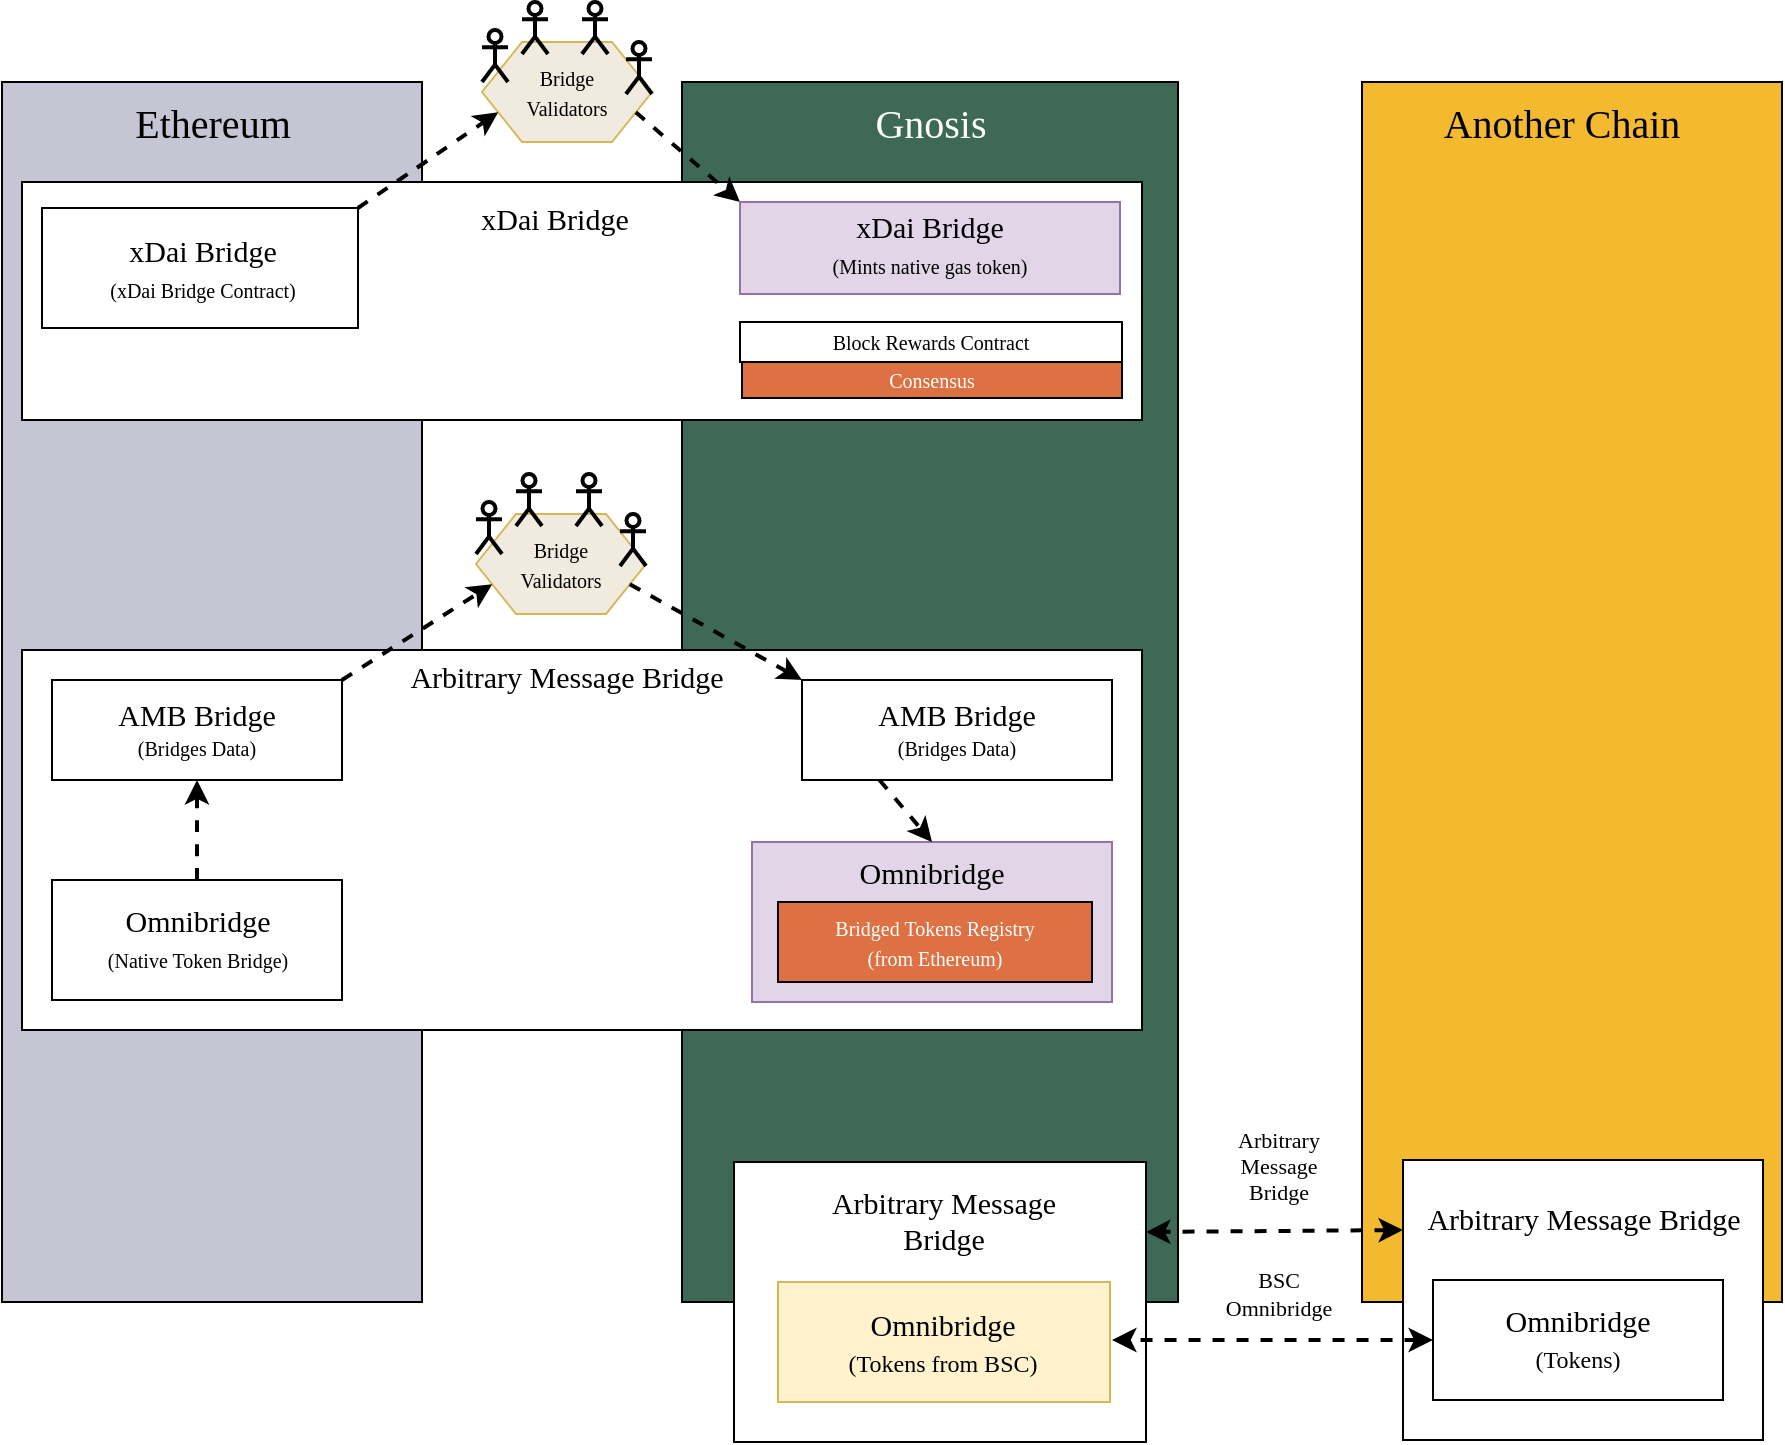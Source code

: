 <mxfile>
    <diagram id="1IMUGgoIapGqVG1Xilny" name="Page-1">
        <mxGraphModel dx="994" dy="796" grid="1" gridSize="10" guides="1" tooltips="1" connect="1" arrows="1" fold="1" page="1" pageScale="1" pageWidth="827" pageHeight="1169" math="0" shadow="0">
            <root>
                <mxCell id="0"/>
                <mxCell id="1" parent="0"/>
                <mxCell id="2" value="" style="rounded=0;whiteSpace=wrap;html=1;fontFamily=Comic Sans MS;labelBackgroundColor=#3E6957;fillColor=#3e6957;" vertex="1" parent="1">
                    <mxGeometry x="440" y="360" width="248" height="610" as="geometry"/>
                </mxCell>
                <mxCell id="3" value="" style="rounded=0;whiteSpace=wrap;html=1;fontFamily=Comic Sans MS;fontColor=none;noLabel=1;labelBackgroundColor=none;fillColor=#c6c5d4;" vertex="1" parent="1">
                    <mxGeometry x="100" y="360" width="210" height="610" as="geometry"/>
                </mxCell>
                <mxCell id="4" value="" style="rounded=0;whiteSpace=wrap;html=1;fontFamily=Comic Sans MS;" vertex="1" parent="1">
                    <mxGeometry x="110" y="644" width="560" height="190" as="geometry"/>
                </mxCell>
                <mxCell id="5" value="" style="rounded=0;whiteSpace=wrap;html=1;fontFamily=Comic Sans MS;" vertex="1" parent="1">
                    <mxGeometry x="110" y="410" width="560" height="119" as="geometry"/>
                </mxCell>
                <mxCell id="6" value="Ethereum" style="text;html=1;strokeColor=none;fillColor=none;align=center;verticalAlign=middle;whiteSpace=wrap;rounded=0;fontFamily=Comic Sans MS;fontSize=20;" vertex="1" parent="1">
                    <mxGeometry x="137.5" y="360" width="135" height="40" as="geometry"/>
                </mxCell>
                <mxCell id="7" value="Gnosis" style="text;html=1;strokeColor=none;fillColor=none;align=center;verticalAlign=middle;whiteSpace=wrap;rounded=0;fontFamily=Comic Sans MS;fontSize=20;fontColor=#FFFFFF;" vertex="1" parent="1">
                    <mxGeometry x="496.5" y="360" width="135" height="40" as="geometry"/>
                </mxCell>
                <mxCell id="8" value="" style="rounded=0;whiteSpace=wrap;html=1;fontFamily=Comic Sans MS;labelBackgroundColor=#3E6957;fillColor=#F3BA2F;" vertex="1" parent="1">
                    <mxGeometry x="780" y="360" width="210" height="610" as="geometry"/>
                </mxCell>
                <mxCell id="9" value="&lt;font color=&quot;#000000&quot;&gt;Another Chain&lt;/font&gt;" style="text;html=1;strokeColor=none;fillColor=none;align=center;verticalAlign=middle;whiteSpace=wrap;rounded=0;fontFamily=Comic Sans MS;fontSize=20;fontColor=#FFFFFF;" vertex="1" parent="1">
                    <mxGeometry x="790" y="360" width="180" height="40" as="geometry"/>
                </mxCell>
                <mxCell id="10" value="" style="group" vertex="1" connectable="0" parent="1">
                    <mxGeometry x="470" y="759" width="199" height="80" as="geometry"/>
                </mxCell>
                <mxCell id="11" value="" style="group" vertex="1" connectable="0" parent="10">
                    <mxGeometry x="5" y="-19" width="180" height="80" as="geometry"/>
                </mxCell>
                <mxCell id="12" value="" style="rounded=0;whiteSpace=wrap;html=1;fontFamily=Comic Sans MS;fillColor=#e1d5e7;strokeColor=#9673a6;" vertex="1" parent="11">
                    <mxGeometry width="180" height="80" as="geometry"/>
                </mxCell>
                <mxCell id="13" value="Omnibridge" style="text;html=1;strokeColor=none;fillColor=none;align=center;verticalAlign=middle;whiteSpace=wrap;rounded=0;fontFamily=Comic Sans MS;fontSize=15;" vertex="1" parent="11">
                    <mxGeometry x="5.85" width="168.293" height="30" as="geometry"/>
                </mxCell>
                <mxCell id="14" value="" style="group;fillColor=#e1d5e7;strokeColor=#9673a6;verticalAlign=middle;" vertex="1" connectable="0" parent="11">
                    <mxGeometry x="13" y="30" width="157" height="40" as="geometry"/>
                </mxCell>
                <mxCell id="15" value="&lt;font color=&quot;#ffffff&quot; style=&quot;font-size: 10px&quot;&gt;Bridged Tokens Registry&lt;br&gt;(from Ethereum)&lt;br&gt;&lt;/font&gt;" style="rounded=0;whiteSpace=wrap;html=1;fontFamily=Comic Sans MS;fillColor=#DD7143;" vertex="1" parent="14">
                    <mxGeometry width="157" height="40.0" as="geometry"/>
                </mxCell>
                <mxCell id="16" value="" style="group;fillColor=#fff2cc;strokeColor=#d6b656;" vertex="1" connectable="0" parent="1">
                    <mxGeometry x="466" y="900" width="206" height="140" as="geometry"/>
                </mxCell>
                <mxCell id="17" value="" style="rounded=0;whiteSpace=wrap;html=1;fontFamily=Comic Sans MS;" vertex="1" parent="16">
                    <mxGeometry width="206" height="140" as="geometry"/>
                </mxCell>
                <mxCell id="18" value="&lt;span style=&quot;font-size: 15px&quot;&gt;Arbitrary Message &lt;br&gt;Bridge&lt;/span&gt;" style="text;html=1;strokeColor=none;fillColor=none;align=center;verticalAlign=middle;whiteSpace=wrap;rounded=0;fontFamily=Comic Sans MS;" vertex="1" parent="16">
                    <mxGeometry x="20" y="2" width="170" height="54" as="geometry"/>
                </mxCell>
                <mxCell id="19" value="Arbitrary&lt;br&gt;Message&lt;br&gt;Bridge" style="endArrow=classic;startArrow=classic;html=1;fontFamily=Comic Sans MS;exitX=0;exitY=0.25;exitDx=0;exitDy=0;dashed=1;strokeWidth=2;labelBackgroundColor=none;entryX=1;entryY=0.25;entryDx=0;entryDy=0;" edge="1" parent="1" source="21" target="17">
                    <mxGeometry x="-0.031" y="-32" width="50" height="50" relative="1" as="geometry">
                        <mxPoint x="387" y="1149" as="sourcePoint"/>
                        <mxPoint x="455" y="954" as="targetPoint"/>
                        <mxPoint as="offset"/>
                    </mxGeometry>
                </mxCell>
                <mxCell id="20" value="" style="group;verticalAlign=top;horizontal=1;" vertex="1" connectable="0" parent="1">
                    <mxGeometry x="800.5" y="899" width="180" height="140" as="geometry"/>
                </mxCell>
                <mxCell id="21" value="" style="rounded=0;whiteSpace=wrap;html=1;fontFamily=Comic Sans MS;" vertex="1" parent="20">
                    <mxGeometry width="180" height="140" as="geometry"/>
                </mxCell>
                <mxCell id="22" value="&lt;span style=&quot;font-size: 15px&quot;&gt;Arbitrary Message Bridge&lt;/span&gt;" style="text;html=1;strokeColor=none;fillColor=none;align=center;verticalAlign=middle;whiteSpace=wrap;rounded=0;fontFamily=Comic Sans MS;" vertex="1" parent="20">
                    <mxGeometry x="10" y="10" width="160" height="37.33" as="geometry"/>
                </mxCell>
                <mxCell id="23" value="" style="group" vertex="1" connectable="0" parent="20">
                    <mxGeometry x="15" y="60" width="145" height="60" as="geometry"/>
                </mxCell>
                <mxCell id="24" value="" style="rounded=0;whiteSpace=wrap;html=1;fontFamily=Comic Sans MS;" vertex="1" parent="23">
                    <mxGeometry width="145" height="60" as="geometry"/>
                </mxCell>
                <mxCell id="25" value="Omnibridge&lt;br&gt;&lt;font style=&quot;font-size: 12px&quot;&gt;(Tokens)&lt;/font&gt;" style="text;html=1;strokeColor=none;fillColor=none;align=center;verticalAlign=middle;whiteSpace=wrap;rounded=0;fontFamily=Comic Sans MS;fontSize=15;" vertex="1" parent="23">
                    <mxGeometry x="8.529" y="14" width="127.941" height="30" as="geometry"/>
                </mxCell>
                <mxCell id="26" value="" style="group" vertex="1" connectable="0" parent="1">
                    <mxGeometry x="488" y="979" width="166" height="60" as="geometry"/>
                </mxCell>
                <mxCell id="27" value="" style="rounded=0;whiteSpace=wrap;html=1;fontFamily=Comic Sans MS;fillColor=#fff2cc;strokeColor=#d6b656;" vertex="1" parent="26">
                    <mxGeometry y="-19" width="166.0" height="60" as="geometry"/>
                </mxCell>
                <mxCell id="28" value="Omnibridge&lt;br&gt;&lt;font style=&quot;font-size: 12px&quot;&gt;(Tokens from BSC)&lt;/font&gt;" style="text;html=1;strokeColor=none;fillColor=none;align=center;verticalAlign=middle;whiteSpace=wrap;rounded=0;fontFamily=Comic Sans MS;fontSize=15;" vertex="1" parent="26">
                    <mxGeometry x="5.399" y="-4" width="155.203" height="30" as="geometry"/>
                </mxCell>
                <mxCell id="29" value="BSC&lt;br&gt;Omnibridge" style="endArrow=classic;startArrow=classic;html=1;fontFamily=Comic Sans MS;exitX=0;exitY=0.5;exitDx=0;exitDy=0;dashed=1;strokeWidth=2;labelBackgroundColor=none;" edge="1" parent="1" source="24">
                    <mxGeometry x="-0.022" y="-23" width="50" height="50" relative="1" as="geometry">
                        <mxPoint x="387" y="979" as="sourcePoint"/>
                        <mxPoint x="655" y="989" as="targetPoint"/>
                        <mxPoint x="1" as="offset"/>
                    </mxGeometry>
                </mxCell>
                <mxCell id="30" value="&lt;font style=&quot;font-size: 10px&quot;&gt;Bridge &lt;br&gt;Validators&lt;/font&gt;" style="shape=hexagon;perimeter=hexagonPerimeter2;whiteSpace=wrap;html=1;fixedSize=1;fillColor=#F0EBDE;strokeColor=#d6b656;fontFamily=Comic Sans MS;rounded=0;size=20;" vertex="1" parent="1">
                    <mxGeometry x="340" y="340" width="85" height="50" as="geometry"/>
                </mxCell>
                <mxCell id="31" value="" style="endArrow=classic;html=1;exitX=1;exitY=0.75;exitDx=0;exitDy=0;entryX=0;entryY=0;entryDx=0;entryDy=0;strokeWidth=2;fontFamily=Comic Sans MS;labelBackgroundColor=none;rounded=0;curved=1;dashed=1;" edge="1" parent="1" source="30" target="59">
                    <mxGeometry x="-0.079" y="46" width="50" height="50" relative="1" as="geometry">
                        <mxPoint x="532.07" y="591" as="sourcePoint"/>
                        <mxPoint x="547.04" y="430" as="targetPoint"/>
                        <mxPoint x="-1" as="offset"/>
                    </mxGeometry>
                </mxCell>
                <mxCell id="32" value="" style="endArrow=classic;dashed=1;html=1;strokeWidth=2;entryX=0;entryY=0.75;entryDx=0;entryDy=0;exitX=1;exitY=0;exitDx=0;exitDy=0;endFill=1;fontFamily=Comic Sans MS;labelBackgroundColor=none;rounded=0;curved=1;" edge="1" parent="1" source="46" target="30">
                    <mxGeometry x="-0.093" y="46" width="50" height="50" relative="1" as="geometry">
                        <mxPoint x="309.999" y="426" as="sourcePoint"/>
                        <mxPoint x="337.07" y="591" as="targetPoint"/>
                        <mxPoint as="offset"/>
                    </mxGeometry>
                </mxCell>
                <mxCell id="33" value="" style="shape=umlActor;verticalLabelPosition=bottom;verticalAlign=top;html=1;outlineConnect=0;fontFamily=Comic Sans MS;fontSize=13;fontColor=#FFFFFF;strokeColor=default;strokeWidth=2;fillColor=none;rounded=0;" vertex="1" parent="1">
                    <mxGeometry x="412" y="340" width="13" height="26" as="geometry"/>
                </mxCell>
                <mxCell id="34" value="" style="group" vertex="1" connectable="0" parent="1">
                    <mxGeometry x="286" y="400" width="180" height="70" as="geometry"/>
                </mxCell>
                <mxCell id="35" value="xDai Bridge" style="text;html=1;strokeColor=none;fillColor=none;align=center;verticalAlign=middle;whiteSpace=wrap;rounded=0;fontFamily=Comic Sans MS;fontSize=15;" vertex="1" parent="34">
                    <mxGeometry x="10.588" y="13" width="158.824" height="30" as="geometry"/>
                </mxCell>
                <mxCell id="36" value="" style="shape=umlActor;verticalLabelPosition=bottom;verticalAlign=top;html=1;outlineConnect=0;fontFamily=Comic Sans MS;fontSize=13;fontColor=#FFFFFF;strokeColor=default;strokeWidth=2;fillColor=none;rounded=0;" vertex="1" parent="1">
                    <mxGeometry x="340" y="334" width="13" height="26" as="geometry"/>
                </mxCell>
                <mxCell id="37" value="" style="shape=umlActor;verticalLabelPosition=bottom;verticalAlign=top;html=1;outlineConnect=0;fontFamily=Comic Sans MS;fontSize=13;fontColor=#FFFFFF;strokeColor=default;strokeWidth=2;fillColor=none;rounded=0;" vertex="1" parent="1">
                    <mxGeometry x="360" y="320" width="13" height="26" as="geometry"/>
                </mxCell>
                <mxCell id="38" value="" style="shape=umlActor;verticalLabelPosition=bottom;verticalAlign=top;html=1;outlineConnect=0;fontFamily=Comic Sans MS;fontSize=13;fontColor=#FFFFFF;strokeColor=default;strokeWidth=2;fillColor=none;rounded=0;" vertex="1" parent="1">
                    <mxGeometry x="390" y="320" width="13" height="26" as="geometry"/>
                </mxCell>
                <mxCell id="39" value="&lt;span style=&quot;font-size: 15px&quot;&gt;Arbitrary Message Bridge&lt;/span&gt;" style="text;html=1;strokeColor=none;fillColor=none;align=center;verticalAlign=middle;whiteSpace=wrap;rounded=0;fontFamily=Comic Sans MS;" vertex="1" parent="1">
                    <mxGeometry x="233" y="644" width="299" height="25" as="geometry"/>
                </mxCell>
                <mxCell id="40" value="" style="group" vertex="1" connectable="0" parent="1">
                    <mxGeometry x="125" y="759" width="145" height="60" as="geometry"/>
                </mxCell>
                <mxCell id="41" value="" style="rounded=0;whiteSpace=wrap;html=1;fontFamily=Comic Sans MS;" vertex="1" parent="40">
                    <mxGeometry width="145" height="60" as="geometry"/>
                </mxCell>
                <mxCell id="42" value="Omnibridge&lt;font style=&quot;font-size: 10px&quot;&gt;&lt;br&gt;&lt;font style=&quot;font-size: 10px&quot;&gt;(Native Token Bridge)&lt;/font&gt;&lt;/font&gt;" style="text;html=1;strokeColor=none;fillColor=none;align=center;verticalAlign=middle;whiteSpace=wrap;rounded=0;fontFamily=Comic Sans MS;fontSize=15;" vertex="1" parent="40">
                    <mxGeometry x="8.529" y="14" width="127.941" height="30" as="geometry"/>
                </mxCell>
                <mxCell id="43" value="&lt;font style=&quot;font-size: 15px&quot;&gt;AMB Bridge&lt;/font&gt;&lt;br&gt;&lt;font style=&quot;font-size: 10px&quot;&gt;(Bridges Data)&lt;/font&gt;" style="rounded=0;whiteSpace=wrap;html=1;fontFamily=Comic Sans MS;" vertex="1" parent="1">
                    <mxGeometry x="125" y="659" width="145" height="50" as="geometry"/>
                </mxCell>
                <mxCell id="44" value="&lt;font style=&quot;font-size: 15px&quot;&gt;AMB Bridge&lt;/font&gt;&lt;br&gt;&lt;font style=&quot;font-size: 10px&quot;&gt;(Bridges Data)&lt;/font&gt;" style="rounded=0;whiteSpace=wrap;html=1;fontFamily=Comic Sans MS;" vertex="1" parent="1">
                    <mxGeometry x="500" y="659" width="155" height="50" as="geometry"/>
                </mxCell>
                <mxCell id="45" value="" style="group" vertex="1" connectable="0" parent="1">
                    <mxGeometry x="120" y="423" width="160.002" height="60" as="geometry"/>
                </mxCell>
                <mxCell id="46" value="" style="rounded=0;whiteSpace=wrap;html=1;fontFamily=Comic Sans MS;" vertex="1" parent="45">
                    <mxGeometry width="158" height="60" as="geometry"/>
                </mxCell>
                <mxCell id="47" value="xDai Bridge &lt;font&gt;&lt;br&gt;&lt;font style=&quot;font-size: 10px&quot;&gt;(xDai Bridge Contract)&lt;/font&gt;&lt;/font&gt;" style="text;html=1;strokeColor=none;fillColor=none;align=center;verticalAlign=middle;whiteSpace=wrap;rounded=0;fontFamily=Comic Sans MS;fontSize=15;" vertex="1" parent="45">
                    <mxGeometry x="1.178" y="15" width="158.824" height="30" as="geometry"/>
                </mxCell>
                <mxCell id="48" value="" style="endArrow=classic;dashed=1;html=1;strokeWidth=2;entryX=0.5;entryY=1;entryDx=0;entryDy=0;exitX=0.5;exitY=0;exitDx=0;exitDy=0;endFill=1;fontFamily=Comic Sans MS;labelBackgroundColor=none;rounded=0;curved=1;" edge="1" parent="1" source="41" target="43">
                    <mxGeometry x="-0.093" y="46" width="50" height="50" relative="1" as="geometry">
                        <mxPoint x="239.9" y="742.88" as="sourcePoint"/>
                        <mxPoint x="309.995" y="668.999" as="targetPoint"/>
                        <mxPoint as="offset"/>
                    </mxGeometry>
                </mxCell>
                <mxCell id="49" value="" style="group" vertex="1" connectable="0" parent="1">
                    <mxGeometry x="275" y="556" width="191" height="129" as="geometry"/>
                </mxCell>
                <mxCell id="50" value="&lt;font style=&quot;font-size: 10px&quot;&gt;Bridge &lt;br&gt;Validators&lt;/font&gt;" style="shape=hexagon;perimeter=hexagonPerimeter2;whiteSpace=wrap;html=1;fixedSize=1;fillColor=#F0EBDE;strokeColor=#d6b656;fontFamily=Comic Sans MS;rounded=0;size=20;" vertex="1" parent="49">
                    <mxGeometry x="62" y="20" width="85" height="50" as="geometry"/>
                </mxCell>
                <mxCell id="51" value="" style="shape=umlActor;verticalLabelPosition=bottom;verticalAlign=top;html=1;outlineConnect=0;fontFamily=Comic Sans MS;fontSize=13;fontColor=#FFFFFF;strokeColor=default;strokeWidth=2;fillColor=none;rounded=0;" vertex="1" parent="49">
                    <mxGeometry x="134" y="20" width="13" height="26" as="geometry"/>
                </mxCell>
                <mxCell id="52" value="" style="shape=umlActor;verticalLabelPosition=bottom;verticalAlign=top;html=1;outlineConnect=0;fontFamily=Comic Sans MS;fontSize=13;fontColor=#FFFFFF;strokeColor=default;strokeWidth=2;fillColor=none;rounded=0;" vertex="1" parent="49">
                    <mxGeometry x="62" y="14" width="13" height="26" as="geometry"/>
                </mxCell>
                <mxCell id="53" value="" style="shape=umlActor;verticalLabelPosition=bottom;verticalAlign=top;html=1;outlineConnect=0;fontFamily=Comic Sans MS;fontSize=13;fontColor=#FFFFFF;strokeColor=default;strokeWidth=2;fillColor=none;rounded=0;" vertex="1" parent="49">
                    <mxGeometry x="82" width="13" height="26" as="geometry"/>
                </mxCell>
                <mxCell id="54" value="" style="shape=umlActor;verticalLabelPosition=bottom;verticalAlign=top;html=1;outlineConnect=0;fontFamily=Comic Sans MS;fontSize=13;fontColor=#FFFFFF;strokeColor=default;strokeWidth=2;fillColor=none;rounded=0;" vertex="1" parent="49">
                    <mxGeometry x="112" width="13" height="26" as="geometry"/>
                </mxCell>
                <mxCell id="55" value="" style="endArrow=classic;dashed=1;html=1;strokeWidth=2;entryX=0;entryY=0.75;entryDx=0;entryDy=0;exitX=1;exitY=0;exitDx=0;exitDy=0;endFill=1;fontFamily=Comic Sans MS;labelBackgroundColor=none;rounded=0;curved=1;" edge="1" parent="1" source="43" target="50">
                    <mxGeometry x="-0.093" y="46" width="50" height="50" relative="1" as="geometry">
                        <mxPoint x="275" y="715" as="sourcePoint"/>
                        <mxPoint x="345.095" y="641.119" as="targetPoint"/>
                        <mxPoint as="offset"/>
                    </mxGeometry>
                </mxCell>
                <mxCell id="56" value="" style="endArrow=classic;html=1;exitX=1;exitY=0.75;exitDx=0;exitDy=0;entryX=0;entryY=0;entryDx=0;entryDy=0;strokeWidth=2;fontFamily=Comic Sans MS;labelBackgroundColor=none;rounded=0;curved=1;dashed=1;" edge="1" parent="1" source="50" target="44">
                    <mxGeometry x="-0.079" y="46" width="50" height="50" relative="1" as="geometry">
                        <mxPoint x="413.905" y="641.119" as="sourcePoint"/>
                        <mxPoint x="466" y="693" as="targetPoint"/>
                        <mxPoint x="-1" as="offset"/>
                    </mxGeometry>
                </mxCell>
                <mxCell id="57" value="" style="endArrow=classic;dashed=1;html=1;strokeWidth=2;entryX=0.5;entryY=0;entryDx=0;entryDy=0;exitX=0.25;exitY=1;exitDx=0;exitDy=0;endFill=1;fontFamily=Comic Sans MS;labelBackgroundColor=none;rounded=0;curved=1;" edge="1" parent="1" source="44" target="13">
                    <mxGeometry x="-0.093" y="46" width="50" height="50" relative="1" as="geometry">
                        <mxPoint x="207.5" y="769" as="sourcePoint"/>
                        <mxPoint x="207.5" y="719" as="targetPoint"/>
                        <mxPoint as="offset"/>
                    </mxGeometry>
                </mxCell>
                <mxCell id="58" value="" style="group;fillColor=#e1d5e7;strokeColor=#9673a6;container=0;" vertex="1" connectable="0" parent="1">
                    <mxGeometry x="469" y="420" width="190" height="46" as="geometry"/>
                </mxCell>
                <mxCell id="59" value="" style="rounded=0;whiteSpace=wrap;html=1;fontFamily=Comic Sans MS;fillColor=none;strokeColor=none;" vertex="1" parent="1">
                    <mxGeometry x="469" y="420" width="186" height="47" as="geometry"/>
                </mxCell>
                <mxCell id="60" value="xDai Bridge&lt;br&gt;&lt;font style=&quot;font-size: 10px&quot;&gt;(Mints native gas token)&lt;/font&gt;" style="text;html=1;strokeColor=none;fillColor=none;align=center;verticalAlign=middle;whiteSpace=wrap;rounded=0;fontFamily=Comic Sans MS;fontSize=15;" vertex="1" parent="1">
                    <mxGeometry x="481.098" y="419.997" width="166.341" height="41.5" as="geometry"/>
                </mxCell>
                <mxCell id="61" value="&lt;font style=&quot;font-size: 10px&quot;&gt;Block Rewards Contract&lt;/font&gt;" style="rounded=0;whiteSpace=wrap;html=1;fontFamily=Comic Sans MS;verticalAlign=middle;" vertex="1" parent="1">
                    <mxGeometry x="469" y="480" width="191" height="20" as="geometry"/>
                </mxCell>
                <mxCell id="62" value="" style="group;fillColor=#e1d5e7;strokeColor=#9673a6;verticalAlign=middle;" vertex="1" connectable="0" parent="1">
                    <mxGeometry x="470" y="500" width="190" height="18" as="geometry"/>
                </mxCell>
                <mxCell id="63" value="&lt;font color=&quot;#ffffff&quot; style=&quot;font-size: 10px&quot;&gt;Consensus&lt;/font&gt;" style="rounded=0;whiteSpace=wrap;html=1;fontFamily=Comic Sans MS;fillColor=#DD7143;" vertex="1" parent="62">
                    <mxGeometry width="190" height="18.0" as="geometry"/>
                </mxCell>
            </root>
        </mxGraphModel>
    </diagram>
</mxfile>